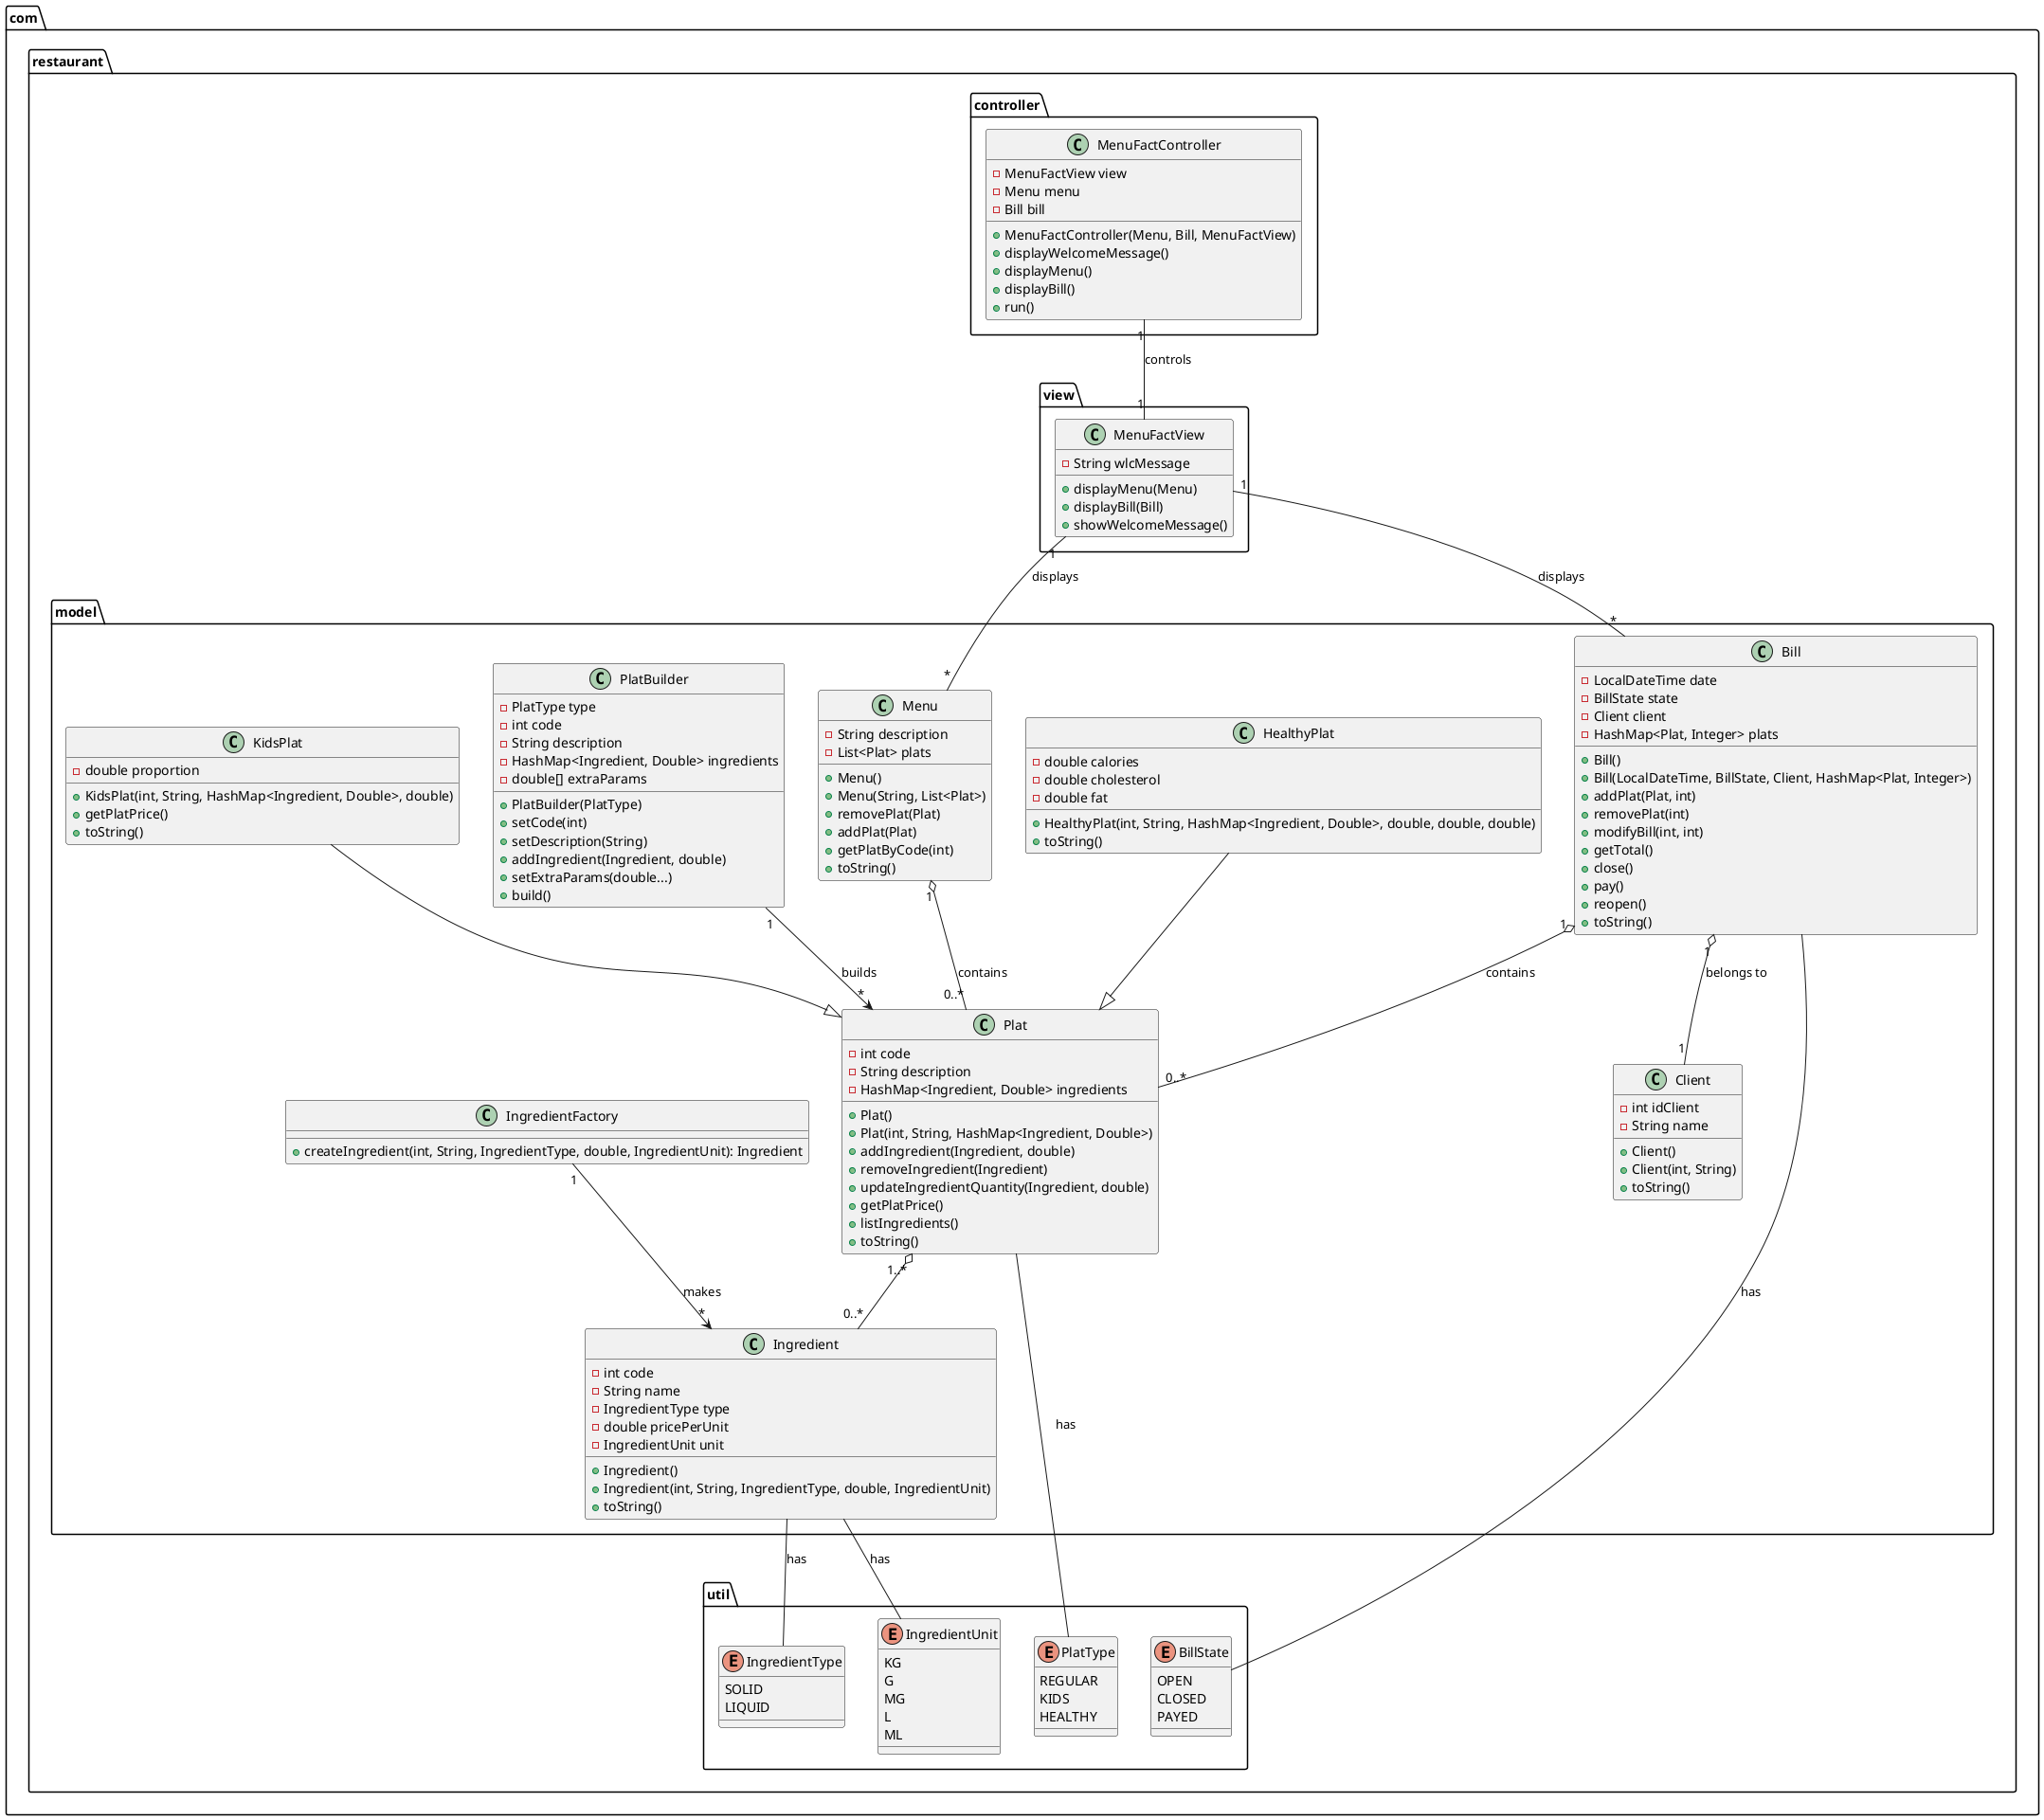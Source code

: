 @startuml

package "com.restaurant.controller" {
    class MenuFactController {
        -MenuFactView view
        -Menu menu
        -Bill bill
        +MenuFactController(Menu, Bill, MenuFactView)
        +displayWelcomeMessage()
        +displayMenu()
        +displayBill()
        +run()
    }
}

package "com.restaurant.util" {
    enum BillState {
        OPEN
        CLOSED
        PAYED
    }
    enum IngredientType {
        SOLID
        LIQUID
    }
    enum PlatType {
        REGULAR
        KIDS
        HEALTHY
    }
    enum IngredientUnit {
        KG
        G
        MG
        L
        ML
    }
}

package "com.restaurant.model" {
    class Client {
        -int idClient
        -String name
        +Client()
        +Client(int, String)
        +toString()
    }

    class Ingredient {
        -int code
        -String name
        -IngredientType type
        -double pricePerUnit
        -IngredientUnit unit
        +Ingredient()
        +Ingredient(int, String, IngredientType, double, IngredientUnit)
        +toString()
    }

    class Plat {
        -int code
        -String description
        -HashMap<Ingredient, Double> ingredients
        +Plat()
        +Plat(int, String, HashMap<Ingredient, Double>)
        +addIngredient(Ingredient, double)
        +removeIngredient(Ingredient)
        +updateIngredientQuantity(Ingredient, double)
        +getPlatPrice()
        +listIngredients()
        +toString()
    }

    class KidsPlat {
        -double proportion
        +KidsPlat(int, String, HashMap<Ingredient, Double>, double)
        +getPlatPrice()
        +toString()
    }

    class HealthyPlat {
        -double calories
        -double cholesterol
        -double fat
        +HealthyPlat(int, String, HashMap<Ingredient, Double>, double, double, double)
        +toString()
    }

    class Bill {
        -LocalDateTime date
        -BillState state
        -Client client
        -HashMap<Plat, Integer> plats
        +Bill()
        +Bill(LocalDateTime, BillState, Client, HashMap<Plat, Integer>)
        +addPlat(Plat, int)
        +removePlat(int)
        +modifyBill(int, int)
        +getTotal()
        +close()
        +pay()
        +reopen()
        +toString()
    }

    class Menu {
        -String description
        -List<Plat> plats
        +Menu()
        +Menu(String, List<Plat>)
        +removePlat(Plat)
        +addPlat(Plat)
        +getPlatByCode(int)
        +toString()
    }

    class PlatBuilder {
        -PlatType type
        -int code
        -String description
        -HashMap<Ingredient, Double> ingredients
        -double[] extraParams
        +PlatBuilder(PlatType)
        +setCode(int)
        +setDescription(String)
        +addIngredient(Ingredient, double)
        +setExtraParams(double...)
        +build()
    }

    class IngredientFactory {
        +createIngredient(int, String, IngredientType, double, IngredientUnit): Ingredient
    }
}

package "com.restaurant.view" {
    class MenuFactView {
        -String wlcMessage
        +displayMenu(Menu)
        +displayBill(Bill)
        +showWelcomeMessage()
    }
}

' Associations and cardinalities
MenuFactController "1" -- "1" MenuFactView : "controls"
MenuFactView "1" -- "*" Menu : "displays"
MenuFactView "1" -- "*" Bill : "displays"
Menu "1" o-- "0..*" Plat : "contains"
Bill "1" o-- "0..*" Plat : "contains"
Bill "1" o-- "1" Client : "belongs to"
KidsPlat --|> Plat
HealthyPlat --|> Plat
Bill -- BillState : "has"
PlatBuilder "1"--> "*"Plat : "builds"
IngredientFactory "1"--> "*" Ingredient: "makes"
Plat -- PlatType : has
Plat "1..*" o-- "0..*" Ingredient
Ingredient -- IngredientType : has
Ingredient -- IngredientUnit : has
@enduml
